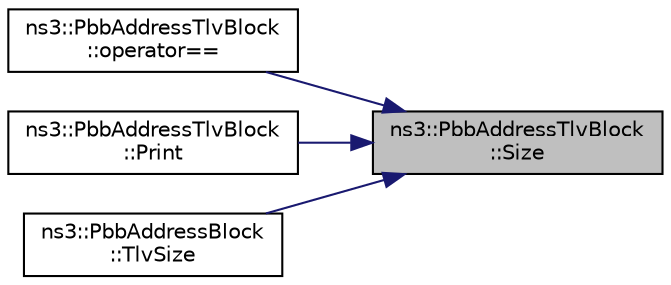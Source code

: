 digraph "ns3::PbbAddressTlvBlock::Size"
{
 // LATEX_PDF_SIZE
  edge [fontname="Helvetica",fontsize="10",labelfontname="Helvetica",labelfontsize="10"];
  node [fontname="Helvetica",fontsize="10",shape=record];
  rankdir="RL";
  Node1 [label="ns3::PbbAddressTlvBlock\l::Size",height=0.2,width=0.4,color="black", fillcolor="grey75", style="filled", fontcolor="black",tooltip=" "];
  Node1 -> Node2 [dir="back",color="midnightblue",fontsize="10",style="solid",fontname="Helvetica"];
  Node2 [label="ns3::PbbAddressTlvBlock\l::operator==",height=0.2,width=0.4,color="black", fillcolor="white", style="filled",URL="$classns3_1_1_pbb_address_tlv_block.html#aeebf7cf2259ba663dd812c88dd7cb551",tooltip="Equality operator for PbbAddressTlvBlock."];
  Node1 -> Node3 [dir="back",color="midnightblue",fontsize="10",style="solid",fontname="Helvetica"];
  Node3 [label="ns3::PbbAddressTlvBlock\l::Print",height=0.2,width=0.4,color="black", fillcolor="white", style="filled",URL="$classns3_1_1_pbb_address_tlv_block.html#a637c84374df4e8ef70c14ef0e5f6d1c7",tooltip="Pretty-prints the contents of this block, with specified indentation."];
  Node1 -> Node4 [dir="back",color="midnightblue",fontsize="10",style="solid",fontname="Helvetica"];
  Node4 [label="ns3::PbbAddressBlock\l::TlvSize",height=0.2,width=0.4,color="black", fillcolor="white", style="filled",URL="$classns3_1_1_pbb_address_block.html#a7227c748286755ccf3c3a7e93acb1508",tooltip=" "];
}
